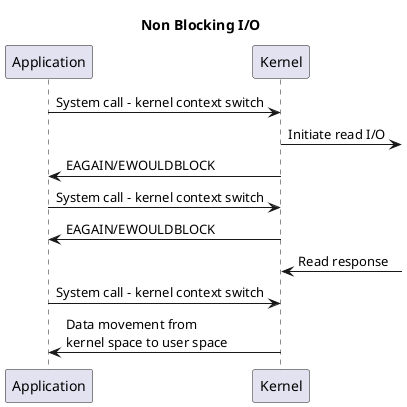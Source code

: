 @startuml
title: Non Blocking I/O
skinparam Padding 0
Application -> Kernel: System call - kernel context switch
Kernel -> : Initiate read I/O
Application <- Kernel : EAGAIN/EWOULDBLOCK

Application -> Kernel : System call - kernel context switch
Application <- Kernel : EAGAIN/EWOULDBLOCK

Kernel <- : Read response

Application -> Kernel : System call - kernel context switch
Application <- Kernel : Data movement from\nkernel space to user space
@enduml